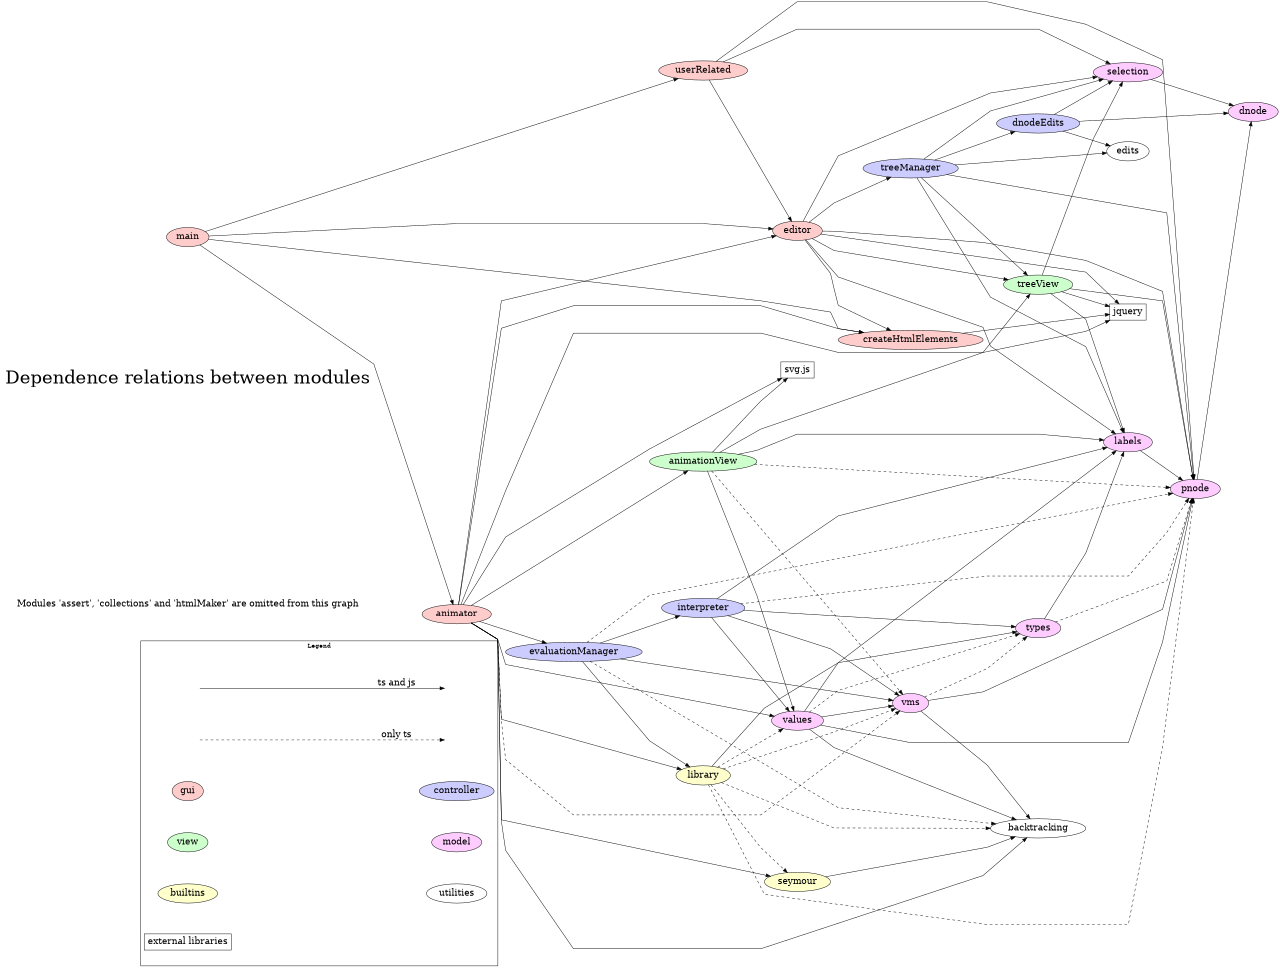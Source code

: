 
digraph Depends {
    size="9,6.5" ;
    splines="polyline" ;
    nodesep=0.2 ;
    ranksep=0.2 ;
   ratio=fill;
   rankdir = LR ;
   node[fontsize=20];

   subgraph cluster1 {
        label = "Legend" ;
        shape=rectangle ;
        color = black ;
        a [style=invis];
        b [style=invis] ;
        c [style=invis] ;
        d [style=invis] ;
        c -> d [label="only ts", style=dashed, fontsize=20] ; 
        a -> b [label="ts and js", fontsize=20] ;
        gui -> controller [style=invis] ;
        view -> model [style=invis] ;
        builtins -> utilities [style=invis] ;

        gui [style=filled, fillcolor="#ffcccc"] ;
        controller [style=filled, fillcolor="#ccccff"] ;
        view [style=filled, fillcolor="#ccffcc"] ;
        model [style=filled, fillcolor="#ffccff"] ;
        builtins [style=filled, fillcolor="#ffffcc"] ;
        utilities ;
        "external libraries" [shape=rectangle] ;
    }

   utils [label="Modules 'assert', 'collections' and 'htmlMaker' are omitted from this graph",
              shape=none] ;
   caption [ label="Dependence relations between modules", fontsize=40,
              shape=none] ;

    main [style=filled, fillcolor="#ffcccc"] ;
    editor [style=filled, fillcolor="#ffcccc"] ;
    animator [style=filled, fillcolor="#ffcccc"] ;
    createHtmlElements [style=filled, fillcolor="#ffcccc"] ;
    userRelated [style=filled, fillcolor="#ffcccc" ] ;
    
    evaluationManager [style=filled, fillcolor="#ccccff"] ;
    interpreter [style=filled, fillcolor="#ccccff"] ;
    treeManager [style=filled, fillcolor="#ccccff"] ;
    dnodeEdits [style=filled, fillcolor="#ccccff"] ;
    
    treeView [style=filled, fillcolor="#ccffcc"] ;
    animationView [style=filled, fillcolor="#ccffcc"] ;

    vms [style=filled, fillcolor="#ffccff"] ;
    values [style=filled, fillcolor="#ffccff"] ;
    types [style=filled, fillcolor="#ffccff"] ;
    labels [style=filled, fillcolor="#ffccff"] ;
    selection [style=filled, fillcolor="#ffccff"] ;
    pnode [style=filled, fillcolor="#ffccff"] ;
    dnode [style=filled, fillcolor="#ffccff"] ;

    library [style=filled, fillcolor="#ffffcc"] ;
    seymour [style=filled, fillcolor="#ffffcc"] ;
    
   animator -> animationView  ;
   animator -> backtracking ;
   animator -> createHtmlElements ;
   animator -> editor ;
   animator -> evaluationManager ;
   animator -> seymour ;
   animator -> values ;
   animator -> library ;
   animator -> vms [style=dashed] ;
   animator -> svg ;
   animator -> jquery ;

   animationView -> labels ;
   animationView -> pnode [style=dashed] ;
   animationView -> treeView ;
   animationView -> values ;
   animationView -> vms [style=dashed];
   animationView -> svg ;
   
   createHtmlElements -> jquery ;

   editor -> createHtmlElements ;
   editor -> labels ;
   editor -> pnode  ;
   editor -> selection ;
   editor -> treeView ;
   editor -> treeManager ;
   editor -> jquery ;

   evaluationManager -> backtracking  [style=dashed];
   evaluationManager -> interpreter ;
   evaluationManager -> pnode  [style=dashed];
   evaluationManager -> vms ;
   evaluationManager -> library ;

   interpreter -> labels ;
   interpreter -> pnode  [style=dashed];
   interpreter -> types ;
   interpreter -> values ;
   interpreter -> vms ;

   jquery [shape=rectangle]
    
   labels -> pnode ;

   main -> animator ;
   main -> createHtmlElements ;
   main -> editor ;
   main -> userRelated ;

   pnode -> dnode ;

   dnodeEdits -> edits ;
   dnodeEdits -> dnode ;
   dnodeEdits -> selection ;
   
   types -> pnode [style=dashed];
   types -> labels ;

   selection -> dnode ;

   seymour -> backtracking ;

   treeView -> labels ;
   treeView -> pnode ;
   treeView -> selection ;
   treeView -> jquery ;

   svg [label="svg.js", shape=rectangle] ;

   treeManager -> edits ;
   treeManager -> labels ;
   treeManager -> pnode ;
   treeManager -> dnodeEdits ;
   treeManager -> selection ;
   treeManager -> treeView ;

   userRelated -> editor ;
   userRelated -> selection ;
   userRelated -> pnode ;
   
   values -> backtracking ;
   values -> labels ;
   values -> pnode ;
   values -> types  [style=dashed];
   values -> vms ;

   
   vms -> backtracking
   vms -> pnode ;
   vms -> types  [style=dashed];

   library -> backtracking  [style=dashed];
   library -> pnode  [style=dashed];
   library -> seymour  [style=dashed];
   library -> types ;
   library -> values  [style=dashed];
   library -> vms  [style=dashed];
   
}

